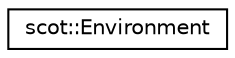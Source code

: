 digraph "Graphical Class Hierarchy"
{
 // LATEX_PDF_SIZE
  edge [fontname="Helvetica",fontsize="10",labelfontname="Helvetica",labelfontsize="10"];
  node [fontname="Helvetica",fontsize="10",shape=record];
  rankdir="LR";
  Node0 [label="scot::Environment",height=0.2,width=0.4,color="black", fillcolor="white", style="filled",URL="$classscot_1_1Environment.html",tooltip=" "];
}
